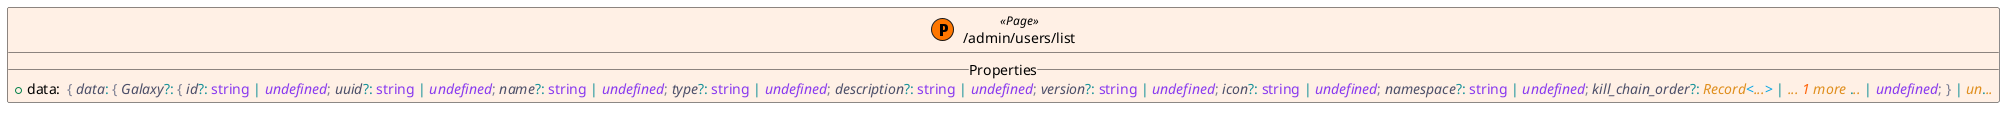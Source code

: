 @startuml
set separator ::
skinparam groupInheritance 5
skinparam defaultFontName Cantarell
skinparam packageStyle Rectangle
skinparam class {
  BackgroundColor<<Component>> #f6f2ff
  BackgroundColor<<ErrorPage>> #edd1e1
  BackgroundColor<<Layout>> #f8ffe5
  BackgroundColor<<Page>> #fff0e5
}
class "/admin/users/list" as src/routes/admin/users/list/+page.svelte << (P, #FF7700) Page >> {
  __ Properties __
  +data: <color:#DF8E1D><i> </i></color><color:#7C7F93>{</color><color:#DF8E1D><i> </i></color><color:#4C4F69><i>data</i></color><color:#179299>:</color><color:#DF8E1D><i> </i></color><color:#7C7F93>{</color><color:#DF8E1D><i> </i></color><color:#4C4F69><i>Galaxy</i></color><color:#179299>?:</color><color:#DF8E1D><i> </i></color><color:#7C7F93>{</color><color:#DF8E1D><i> </i></color><color:#4C4F69><i>id</i></color><color:#179299>?:</color><color:#DF8E1D><i> </i></color><color:#8839EF>string</color><color:#DF8E1D><i> </i></color><color:#179299>|</color><color:#DF8E1D><i> </i></color><color:#8839EF><i>undefined</i></color><color:#7C7F93>;</color><color:#DF8E1D><i> </i></color><color:#4C4F69><i>uuid</i></color><color:#179299>?:</color><color:#DF8E1D><i> </i></color><color:#8839EF>string</color><color:#DF8E1D><i> </i></color><color:#179299>|</color><color:#DF8E1D><i> </i></color><color:#8839EF><i>undefined</i></color><color:#7C7F93>;</color><color:#DF8E1D><i> </i></color><color:#4C4F69><i>name</i></color><color:#179299>?:</color><color:#DF8E1D><i> </i></color><color:#8839EF>string</color><color:#DF8E1D><i> </i></color><color:#179299>|</color><color:#DF8E1D><i> </i></color><color:#8839EF><i>undefined</i></color><color:#7C7F93>;</color><color:#DF8E1D><i> </i></color><color:#4C4F69><i>type</i></color><color:#179299>?:</color><color:#DF8E1D><i> </i></color><color:#8839EF>string</color><color:#DF8E1D><i> </i></color><color:#179299>|</color><color:#DF8E1D><i> </i></color><color:#8839EF><i>undefined</i></color><color:#7C7F93>;</color><color:#DF8E1D><i> </i></color><color:#4C4F69><i>description</i></color><color:#179299>?:</color><color:#DF8E1D><i> </i></color><color:#8839EF>string</color><color:#DF8E1D><i> </i></color><color:#179299>|</color><color:#DF8E1D><i> </i></color><color:#8839EF><i>undefined</i></color><color:#7C7F93>;</color><color:#DF8E1D><i> </i></color><color:#4C4F69><i>version</i></color><color:#179299>?:</color><color:#DF8E1D><i> </i></color><color:#8839EF>string</color><color:#DF8E1D><i> </i></color><color:#179299>|</color><color:#DF8E1D><i> </i></color><color:#8839EF><i>undefined</i></color><color:#7C7F93>;</color><color:#DF8E1D><i> </i></color><color:#4C4F69><i>icon</i></color><color:#179299>?:</color><color:#DF8E1D><i> </i></color><color:#8839EF>string</color><color:#DF8E1D><i> </i></color><color:#179299>|</color><color:#DF8E1D><i> </i></color><color:#8839EF><i>undefined</i></color><color:#7C7F93>;</color><color:#DF8E1D><i> </i></color><color:#4C4F69><i>namespace</i></color><color:#179299>?:</color><color:#DF8E1D><i> </i></color><color:#8839EF>string</color><color:#DF8E1D><i> </i></color><color:#179299>|</color><color:#DF8E1D><i> </i></color><color:#8839EF><i>undefined</i></color><color:#7C7F93>;</color><color:#DF8E1D><i> </i></color><color:#4C4F69><i>kill_chain_order</i></color><color:#179299>?:</color><color:#DF8E1D><i> Record</i></color><color:#04A5E5><</color><color:#DF8E1D><i>...</i></color><color:#04A5E5>></color><color:#DF8E1D><i> </i></color><color:#179299>|</color><color:#DF8E1D><i> ... </i></color><color:#FE640B><i>1</i></color><color:#DF8E1D><i> more </i></color><color:#179299>.</color><color:#DF8E1D><i>.. </i></color><color:#179299>|</color><color:#DF8E1D><i> </i></color><color:#8839EF><i>undefined</i></color><color:#7C7F93>;</color><color:#DF8E1D><i> </i></color><color:#7C7F93>}</color><color:#DF8E1D><i> </i></color><color:#179299>|</color><color:#DF8E1D><i> un</i></color><color:#179299>.</color><color:#DF8E1D><i>..</i></color>
}
@enduml